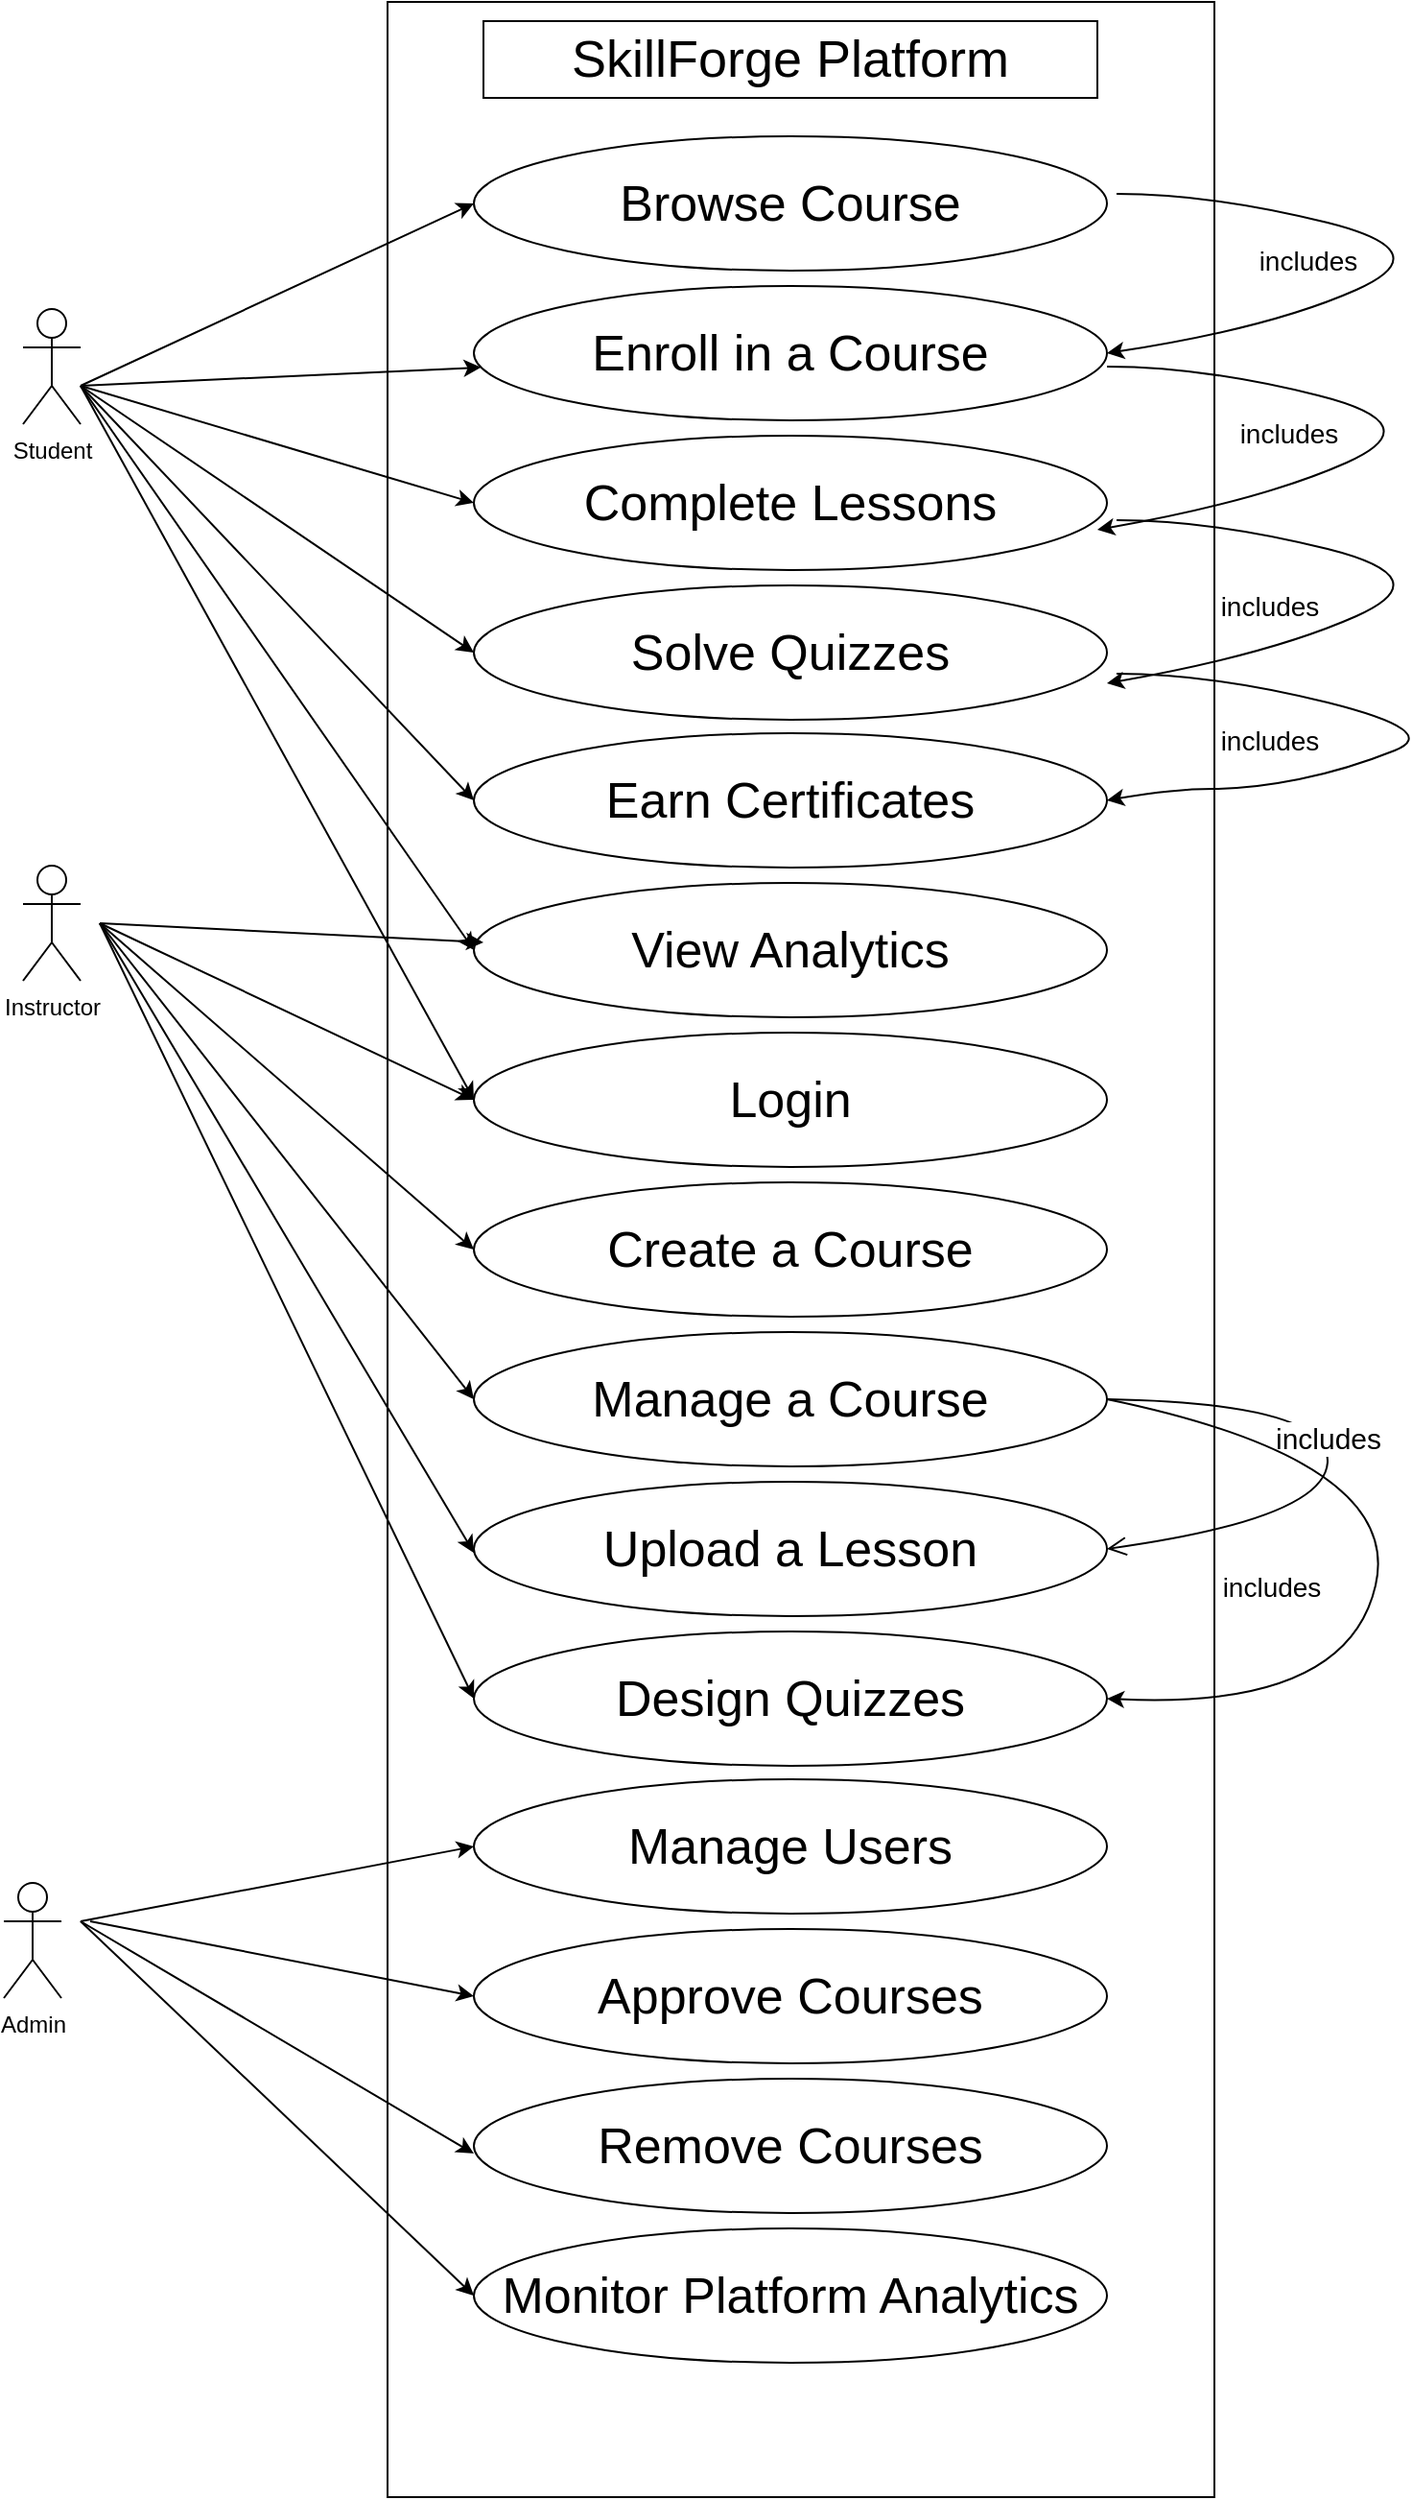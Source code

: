 <mxfile version="28.2.8">
  <diagram name="Page-1" id="E_8iWiK8-yqENinTD9_b">
    <mxGraphModel dx="1603" dy="957" grid="1" gridSize="10" guides="1" tooltips="1" connect="1" arrows="1" fold="1" page="1" pageScale="1" pageWidth="850" pageHeight="1400" background="#ffffff" math="0" shadow="0">
      <root>
        <mxCell id="0" />
        <mxCell id="1" parent="0" />
        <mxCell id="jHyLRw2xHg_KPYhUbpof-1" value="Student" style="shape=umlActor;verticalLabelPosition=bottom;verticalAlign=top;html=1;" vertex="1" parent="1">
          <mxGeometry x="110" y="200" width="30" height="60" as="geometry" />
        </mxCell>
        <mxCell id="jHyLRw2xHg_KPYhUbpof-2" value="Instructor" style="shape=umlActor;verticalLabelPosition=bottom;verticalAlign=top;html=1;" vertex="1" parent="1">
          <mxGeometry x="110" y="490" width="30" height="60" as="geometry" />
        </mxCell>
        <mxCell id="jHyLRw2xHg_KPYhUbpof-3" value="Admin" style="shape=umlActor;verticalLabelPosition=bottom;verticalAlign=top;html=1;" vertex="1" parent="1">
          <mxGeometry x="100" y="1020" width="30" height="60" as="geometry" />
        </mxCell>
        <mxCell id="jHyLRw2xHg_KPYhUbpof-7" value="" style="rounded=0;whiteSpace=wrap;html=1;direction=south;" vertex="1" parent="1">
          <mxGeometry x="300" y="40" width="431" height="1300" as="geometry" />
        </mxCell>
        <mxCell id="jHyLRw2xHg_KPYhUbpof-10" value="&lt;font style=&quot;font-size: 27px;&quot;&gt;SkillForge Platform&lt;/font&gt;" style="rounded=0;whiteSpace=wrap;html=1;" vertex="1" parent="1">
          <mxGeometry x="350" y="50" width="320" height="40" as="geometry" />
        </mxCell>
        <mxCell id="jHyLRw2xHg_KPYhUbpof-25" value="Browse Course" style="ellipse;whiteSpace=wrap;html=1;fontSize=26;" vertex="1" parent="1">
          <mxGeometry x="345" y="110" width="330" height="70" as="geometry" />
        </mxCell>
        <mxCell id="jHyLRw2xHg_KPYhUbpof-26" value="Enroll in a Course" style="ellipse;whiteSpace=wrap;html=1;fontSize=26;" vertex="1" parent="1">
          <mxGeometry x="345" y="188" width="330" height="70" as="geometry" />
        </mxCell>
        <mxCell id="jHyLRw2xHg_KPYhUbpof-27" value="Complete Lessons" style="ellipse;whiteSpace=wrap;html=1;fontSize=26;" vertex="1" parent="1">
          <mxGeometry x="345" y="266" width="330" height="70" as="geometry" />
        </mxCell>
        <mxCell id="jHyLRw2xHg_KPYhUbpof-28" value="Solve Quizzes" style="ellipse;whiteSpace=wrap;html=1;fontSize=26;" vertex="1" parent="1">
          <mxGeometry x="345" y="344" width="330" height="70" as="geometry" />
        </mxCell>
        <mxCell id="jHyLRw2xHg_KPYhUbpof-29" value="Earn Certificates" style="ellipse;whiteSpace=wrap;html=1;fontSize=26;" vertex="1" parent="1">
          <mxGeometry x="345" y="421" width="330" height="70" as="geometry" />
        </mxCell>
        <mxCell id="jHyLRw2xHg_KPYhUbpof-41" value="" style="endArrow=classic;html=1;rounded=0;" edge="1" parent="1" target="jHyLRw2xHg_KPYhUbpof-26">
          <mxGeometry width="50" height="50" relative="1" as="geometry">
            <mxPoint x="140" y="240" as="sourcePoint" />
            <mxPoint x="190" y="190" as="targetPoint" />
          </mxGeometry>
        </mxCell>
        <mxCell id="jHyLRw2xHg_KPYhUbpof-42" value="" style="endArrow=classic;html=1;rounded=0;entryX=0;entryY=0.5;entryDx=0;entryDy=0;" edge="1" parent="1" target="jHyLRw2xHg_KPYhUbpof-25">
          <mxGeometry width="50" height="50" relative="1" as="geometry">
            <mxPoint x="140" y="240" as="sourcePoint" />
            <mxPoint x="190" y="180" as="targetPoint" />
          </mxGeometry>
        </mxCell>
        <mxCell id="jHyLRw2xHg_KPYhUbpof-43" value="" style="endArrow=classic;html=1;rounded=0;entryX=0;entryY=0.5;entryDx=0;entryDy=0;" edge="1" parent="1" target="jHyLRw2xHg_KPYhUbpof-27">
          <mxGeometry width="50" height="50" relative="1" as="geometry">
            <mxPoint x="140" y="240" as="sourcePoint" />
            <mxPoint x="190" y="190" as="targetPoint" />
          </mxGeometry>
        </mxCell>
        <mxCell id="jHyLRw2xHg_KPYhUbpof-44" value="" style="endArrow=classic;html=1;rounded=0;entryX=0;entryY=0.5;entryDx=0;entryDy=0;" edge="1" parent="1" target="jHyLRw2xHg_KPYhUbpof-28">
          <mxGeometry width="50" height="50" relative="1" as="geometry">
            <mxPoint x="140" y="240" as="sourcePoint" />
            <mxPoint x="190" y="190" as="targetPoint" />
          </mxGeometry>
        </mxCell>
        <mxCell id="jHyLRw2xHg_KPYhUbpof-45" value="" style="endArrow=classic;html=1;rounded=0;entryX=0;entryY=0.5;entryDx=0;entryDy=0;" edge="1" parent="1" target="jHyLRw2xHg_KPYhUbpof-29">
          <mxGeometry width="50" height="50" relative="1" as="geometry">
            <mxPoint x="140" y="240" as="sourcePoint" />
            <mxPoint x="190" y="190" as="targetPoint" />
          </mxGeometry>
        </mxCell>
        <mxCell id="jHyLRw2xHg_KPYhUbpof-49" value="" style="curved=1;endArrow=classic;html=1;rounded=0;entryX=1;entryY=0.5;entryDx=0;entryDy=0;fillColor=#6a00ff;strokeColor=#000000;" edge="1" parent="1" target="jHyLRw2xHg_KPYhUbpof-26">
          <mxGeometry width="50" height="50" relative="1" as="geometry">
            <mxPoint x="680" y="140" as="sourcePoint" />
            <mxPoint x="670" y="190" as="targetPoint" />
            <Array as="points">
              <mxPoint x="730" y="140" />
              <mxPoint x="850" y="170" />
              <mxPoint x="760" y="210" />
            </Array>
          </mxGeometry>
        </mxCell>
        <mxCell id="jHyLRw2xHg_KPYhUbpof-51" value="&lt;font style=&quot;font-size: 14px;&quot;&gt;includes&lt;/font&gt;" style="text;html=1;whiteSpace=wrap;strokeColor=none;fillColor=none;align=center;verticalAlign=middle;rounded=0;" vertex="1" parent="1">
          <mxGeometry x="750" y="160" width="60" height="30" as="geometry" />
        </mxCell>
        <mxCell id="jHyLRw2xHg_KPYhUbpof-52" value="" style="curved=1;endArrow=classic;html=1;rounded=0;entryX=1;entryY=0.5;entryDx=0;entryDy=0;" edge="1" parent="1">
          <mxGeometry width="50" height="50" relative="1" as="geometry">
            <mxPoint x="675" y="230" as="sourcePoint" />
            <mxPoint x="670" y="315" as="targetPoint" />
            <Array as="points">
              <mxPoint x="725" y="230" />
              <mxPoint x="845" y="260" />
              <mxPoint x="755" y="300" />
            </Array>
          </mxGeometry>
        </mxCell>
        <mxCell id="jHyLRw2xHg_KPYhUbpof-53" value="&lt;font style=&quot;font-size: 14px;&quot;&gt;includes&lt;/font&gt;" style="text;html=1;whiteSpace=wrap;strokeColor=none;fillColor=none;align=center;verticalAlign=middle;rounded=0;" vertex="1" parent="1">
          <mxGeometry x="740" y="250" width="60" height="30" as="geometry" />
        </mxCell>
        <mxCell id="jHyLRw2xHg_KPYhUbpof-54" value="&lt;font style=&quot;font-size: 14px;&quot;&gt;includes&lt;/font&gt;" style="text;html=1;whiteSpace=wrap;strokeColor=none;fillColor=none;align=center;verticalAlign=middle;rounded=0;" vertex="1" parent="1">
          <mxGeometry x="730" y="340" width="60" height="30" as="geometry" />
        </mxCell>
        <mxCell id="jHyLRw2xHg_KPYhUbpof-55" value="&lt;font style=&quot;font-size: 14px;&quot;&gt;includes&lt;/font&gt;" style="text;html=1;whiteSpace=wrap;strokeColor=none;fillColor=none;align=center;verticalAlign=middle;rounded=0;" vertex="1" parent="1">
          <mxGeometry x="730" y="410" width="60" height="30" as="geometry" />
        </mxCell>
        <mxCell id="jHyLRw2xHg_KPYhUbpof-60" value="" style="curved=1;endArrow=classic;html=1;rounded=0;entryX=1;entryY=0.5;entryDx=0;entryDy=0;" edge="1" parent="1">
          <mxGeometry width="50" height="50" relative="1" as="geometry">
            <mxPoint x="680" y="310" as="sourcePoint" />
            <mxPoint x="675" y="395" as="targetPoint" />
            <Array as="points">
              <mxPoint x="730" y="310" />
              <mxPoint x="850" y="340" />
              <mxPoint x="760" y="380" />
            </Array>
          </mxGeometry>
        </mxCell>
        <mxCell id="jHyLRw2xHg_KPYhUbpof-61" value="" style="curved=1;endArrow=classic;html=1;rounded=0;entryX=1;entryY=0.5;entryDx=0;entryDy=0;" edge="1" parent="1" target="jHyLRw2xHg_KPYhUbpof-29">
          <mxGeometry width="50" height="50" relative="1" as="geometry">
            <mxPoint x="680" y="390" as="sourcePoint" />
            <mxPoint x="675" y="475" as="targetPoint" />
            <Array as="points">
              <mxPoint x="730" y="390" />
              <mxPoint x="850" y="420" />
              <mxPoint x="800" y="440" />
              <mxPoint x="750" y="450" />
              <mxPoint x="710" y="450" />
            </Array>
          </mxGeometry>
        </mxCell>
        <mxCell id="jHyLRw2xHg_KPYhUbpof-62" value="View Analytics" style="ellipse;whiteSpace=wrap;html=1;fontSize=26;" vertex="1" parent="1">
          <mxGeometry x="345" y="499" width="330" height="70" as="geometry" />
        </mxCell>
        <mxCell id="jHyLRw2xHg_KPYhUbpof-63" value="" style="endArrow=classic;html=1;rounded=0;entryX=0;entryY=0.5;entryDx=0;entryDy=0;" edge="1" parent="1" target="jHyLRw2xHg_KPYhUbpof-62">
          <mxGeometry width="50" height="50" relative="1" as="geometry">
            <mxPoint x="140" y="240" as="sourcePoint" />
            <mxPoint x="170" y="420" as="targetPoint" />
          </mxGeometry>
        </mxCell>
        <mxCell id="jHyLRw2xHg_KPYhUbpof-64" value="" style="endArrow=classic;html=1;rounded=0;" edge="1" parent="1">
          <mxGeometry width="50" height="50" relative="1" as="geometry">
            <mxPoint x="150" y="520" as="sourcePoint" />
            <mxPoint x="350" y="530" as="targetPoint" />
          </mxGeometry>
        </mxCell>
        <mxCell id="jHyLRw2xHg_KPYhUbpof-65" value="Login" style="ellipse;whiteSpace=wrap;html=1;fontSize=26;" vertex="1" parent="1">
          <mxGeometry x="345" y="577" width="330" height="70" as="geometry" />
        </mxCell>
        <mxCell id="jHyLRw2xHg_KPYhUbpof-66" value="" style="endArrow=classic;html=1;rounded=0;entryX=0;entryY=0.5;entryDx=0;entryDy=0;" edge="1" parent="1" target="jHyLRw2xHg_KPYhUbpof-65">
          <mxGeometry width="50" height="50" relative="1" as="geometry">
            <mxPoint x="140" y="240" as="sourcePoint" />
            <mxPoint x="170" y="490" as="targetPoint" />
          </mxGeometry>
        </mxCell>
        <mxCell id="jHyLRw2xHg_KPYhUbpof-67" value="" style="endArrow=classic;html=1;rounded=0;entryX=0;entryY=0.5;entryDx=0;entryDy=0;" edge="1" parent="1" target="jHyLRw2xHg_KPYhUbpof-65">
          <mxGeometry width="50" height="50" relative="1" as="geometry">
            <mxPoint x="150" y="520" as="sourcePoint" />
            <mxPoint x="170" y="490" as="targetPoint" />
          </mxGeometry>
        </mxCell>
        <mxCell id="jHyLRw2xHg_KPYhUbpof-68" value="Create a Course" style="ellipse;whiteSpace=wrap;html=1;fontSize=26;" vertex="1" parent="1">
          <mxGeometry x="345" y="655" width="330" height="70" as="geometry" />
        </mxCell>
        <mxCell id="jHyLRw2xHg_KPYhUbpof-69" value="Manage a Course" style="ellipse;whiteSpace=wrap;html=1;fontSize=26;" vertex="1" parent="1">
          <mxGeometry x="345" y="733" width="330" height="70" as="geometry" />
        </mxCell>
        <mxCell id="jHyLRw2xHg_KPYhUbpof-70" value="Upload a Lesson" style="ellipse;whiteSpace=wrap;html=1;fontSize=26;" vertex="1" parent="1">
          <mxGeometry x="345" y="811" width="330" height="70" as="geometry" />
        </mxCell>
        <mxCell id="jHyLRw2xHg_KPYhUbpof-71" value="Design Quizzes" style="ellipse;whiteSpace=wrap;html=1;fontSize=26;" vertex="1" parent="1">
          <mxGeometry x="345" y="889" width="330" height="70" as="geometry" />
        </mxCell>
        <mxCell id="jHyLRw2xHg_KPYhUbpof-72" value="Manage Users" style="ellipse;whiteSpace=wrap;html=1;fontSize=26;" vertex="1" parent="1">
          <mxGeometry x="345" y="966" width="330" height="70" as="geometry" />
        </mxCell>
        <mxCell id="jHyLRw2xHg_KPYhUbpof-73" value="Approve Courses" style="ellipse;whiteSpace=wrap;html=1;fontSize=26;" vertex="1" parent="1">
          <mxGeometry x="345" y="1044" width="330" height="70" as="geometry" />
        </mxCell>
        <mxCell id="jHyLRw2xHg_KPYhUbpof-74" value="Remove Courses" style="ellipse;whiteSpace=wrap;html=1;fontSize=26;" vertex="1" parent="1">
          <mxGeometry x="345" y="1122" width="330" height="70" as="geometry" />
        </mxCell>
        <mxCell id="jHyLRw2xHg_KPYhUbpof-75" value="Monitor Platform Analytics" style="ellipse;whiteSpace=wrap;html=1;fontSize=26;" vertex="1" parent="1">
          <mxGeometry x="345" y="1200" width="330" height="70" as="geometry" />
        </mxCell>
        <mxCell id="jHyLRw2xHg_KPYhUbpof-77" value="" style="endArrow=classic;html=1;rounded=0;entryX=0;entryY=0.5;entryDx=0;entryDy=0;" edge="1" parent="1" target="jHyLRw2xHg_KPYhUbpof-68">
          <mxGeometry width="50" height="50" relative="1" as="geometry">
            <mxPoint x="150" y="520" as="sourcePoint" />
            <mxPoint x="520" y="690" as="targetPoint" />
          </mxGeometry>
        </mxCell>
        <mxCell id="jHyLRw2xHg_KPYhUbpof-79" value="" style="endArrow=classic;html=1;rounded=0;entryX=0;entryY=0.5;entryDx=0;entryDy=0;" edge="1" parent="1" target="jHyLRw2xHg_KPYhUbpof-72">
          <mxGeometry width="50" height="50" relative="1" as="geometry">
            <mxPoint x="140" y="1040" as="sourcePoint" />
            <mxPoint x="520" y="690" as="targetPoint" />
          </mxGeometry>
        </mxCell>
        <mxCell id="jHyLRw2xHg_KPYhUbpof-80" value="" style="endArrow=classic;html=1;rounded=0;entryX=0;entryY=0.5;entryDx=0;entryDy=0;" edge="1" parent="1" target="jHyLRw2xHg_KPYhUbpof-69">
          <mxGeometry width="50" height="50" relative="1" as="geometry">
            <mxPoint x="150" y="520" as="sourcePoint" />
            <mxPoint x="520" y="690" as="targetPoint" />
          </mxGeometry>
        </mxCell>
        <mxCell id="jHyLRw2xHg_KPYhUbpof-82" value="" style="endArrow=classic;html=1;rounded=0;entryX=0;entryY=0.5;entryDx=0;entryDy=0;" edge="1" parent="1">
          <mxGeometry width="50" height="50" relative="1" as="geometry">
            <mxPoint x="150" y="520" as="sourcePoint" />
            <mxPoint x="345" y="848" as="targetPoint" />
          </mxGeometry>
        </mxCell>
        <mxCell id="jHyLRw2xHg_KPYhUbpof-83" value="" style="endArrow=classic;html=1;rounded=0;entryX=0;entryY=0.5;entryDx=0;entryDy=0;" edge="1" parent="1" target="jHyLRw2xHg_KPYhUbpof-71">
          <mxGeometry width="50" height="50" relative="1" as="geometry">
            <mxPoint x="150" y="520" as="sourcePoint" />
            <mxPoint x="340" y="920" as="targetPoint" />
          </mxGeometry>
        </mxCell>
        <mxCell id="jHyLRw2xHg_KPYhUbpof-84" value="" style="endArrow=classic;html=1;rounded=0;entryX=0;entryY=0.5;entryDx=0;entryDy=0;" edge="1" parent="1" target="jHyLRw2xHg_KPYhUbpof-73">
          <mxGeometry width="50" height="50" relative="1" as="geometry">
            <mxPoint x="145" y="1040" as="sourcePoint" />
            <mxPoint x="350" y="1030.5" as="targetPoint" />
          </mxGeometry>
        </mxCell>
        <mxCell id="jHyLRw2xHg_KPYhUbpof-85" value="" style="endArrow=classic;html=1;rounded=0;entryX=0;entryY=0.5;entryDx=0;entryDy=0;" edge="1" parent="1">
          <mxGeometry width="50" height="50" relative="1" as="geometry">
            <mxPoint x="140" y="1040" as="sourcePoint" />
            <mxPoint x="345" y="1161" as="targetPoint" />
          </mxGeometry>
        </mxCell>
        <mxCell id="jHyLRw2xHg_KPYhUbpof-86" value="" style="endArrow=classic;html=1;rounded=0;entryX=0;entryY=0.5;entryDx=0;entryDy=0;" edge="1" parent="1" target="jHyLRw2xHg_KPYhUbpof-75">
          <mxGeometry width="50" height="50" relative="1" as="geometry">
            <mxPoint x="140" y="1040" as="sourcePoint" />
            <mxPoint x="345" y="1243" as="targetPoint" />
          </mxGeometry>
        </mxCell>
        <mxCell id="jHyLRw2xHg_KPYhUbpof-96" value="&lt;font style=&quot;font-size: 15px;&quot;&gt;includes&lt;/font&gt;" style="html=1;verticalAlign=bottom;endArrow=open;endSize=8;curved=1;rounded=0;exitX=1;exitY=0.5;exitDx=0;exitDy=0;entryX=1;entryY=0.5;entryDx=0;entryDy=0;" edge="1" parent="1" source="jHyLRw2xHg_KPYhUbpof-69" target="jHyLRw2xHg_KPYhUbpof-70">
          <mxGeometry relative="1" as="geometry">
            <mxPoint x="780" y="767.37" as="sourcePoint" />
            <mxPoint x="780" y="770" as="targetPoint" />
            <Array as="points">
              <mxPoint x="790" y="770" />
              <mxPoint x="790" y="830" />
            </Array>
          </mxGeometry>
        </mxCell>
        <mxCell id="jHyLRw2xHg_KPYhUbpof-100" value="" style="curved=1;endArrow=classic;html=1;rounded=0;exitX=1;exitY=0.5;exitDx=0;exitDy=0;entryX=1;entryY=0.5;entryDx=0;entryDy=0;" edge="1" parent="1" source="jHyLRw2xHg_KPYhUbpof-69" target="jHyLRw2xHg_KPYhUbpof-71">
          <mxGeometry width="50" height="50" relative="1" as="geometry">
            <mxPoint x="800" y="880" as="sourcePoint" />
            <mxPoint x="750" y="930" as="targetPoint" />
            <Array as="points">
              <mxPoint x="830" y="800" />
              <mxPoint x="800" y="930" />
            </Array>
          </mxGeometry>
        </mxCell>
        <mxCell id="jHyLRw2xHg_KPYhUbpof-101" value="&lt;font style=&quot;font-size: 14px;&quot;&gt;includes&lt;/font&gt;" style="text;html=1;whiteSpace=wrap;strokeColor=none;fillColor=none;align=center;verticalAlign=middle;rounded=0;" vertex="1" parent="1">
          <mxGeometry x="731" y="851" width="60" height="30" as="geometry" />
        </mxCell>
      </root>
    </mxGraphModel>
  </diagram>
</mxfile>
